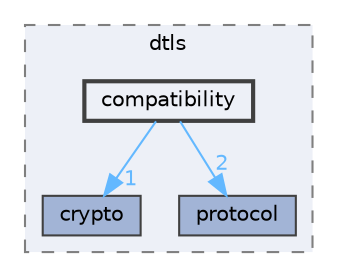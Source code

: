 digraph "include/dtls/compatibility"
{
 // LATEX_PDF_SIZE
  bgcolor="transparent";
  edge [fontname=Helvetica,fontsize=10,labelfontname=Helvetica,labelfontsize=10];
  node [fontname=Helvetica,fontsize=10,shape=box,height=0.2,width=0.4];
  compound=true
  subgraph clusterdir_6bb4f32e410c2a9faa3813982937f2b2 {
    graph [ bgcolor="#edf0f7", pencolor="grey50", label="dtls", fontname=Helvetica,fontsize=10 style="filled,dashed", URL="dir_6bb4f32e410c2a9faa3813982937f2b2.html",tooltip=""]
  dir_ddb8f592657276d338c41a2c6d508832 [label="crypto", fillcolor="#a2b4d6", color="grey25", style="filled", URL="dir_ddb8f592657276d338c41a2c6d508832.html",tooltip=""];
  dir_fd3681fcd11d110232e794f30656e59d [label="protocol", fillcolor="#a2b4d6", color="grey25", style="filled", URL="dir_fd3681fcd11d110232e794f30656e59d.html",tooltip=""];
  dir_938178c0ea6d1a2edf8aa9cbe1ffb3ae [label="compatibility", fillcolor="#edf0f7", color="grey25", style="filled,bold", URL="dir_938178c0ea6d1a2edf8aa9cbe1ffb3ae.html",tooltip=""];
  }
  dir_938178c0ea6d1a2edf8aa9cbe1ffb3ae->dir_ddb8f592657276d338c41a2c6d508832 [headlabel="1", labeldistance=1.5 headhref="dir_000000_000007.html" href="dir_000000_000007.html" color="steelblue1" fontcolor="steelblue1"];
  dir_938178c0ea6d1a2edf8aa9cbe1ffb3ae->dir_fd3681fcd11d110232e794f30656e59d [headlabel="2", labeldistance=1.5 headhref="dir_000000_000016.html" href="dir_000000_000016.html" color="steelblue1" fontcolor="steelblue1"];
}
